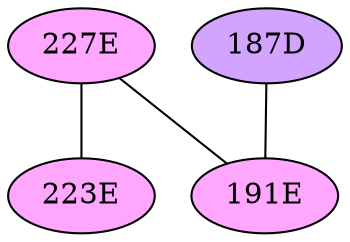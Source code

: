 // The Round Table
graph {
	"227E" [fillcolor="#FFA6FF" style=radial]
	"223E" [fillcolor="#FFA6FF" style=radial]
	"227E" -- "223E" [penwidth=1]
	"227E" [fillcolor="#FFA6FF" style=radial]
	"191E" [fillcolor="#FFA6FF" style=radial]
	"227E" -- "191E" [penwidth=1]
	"187D" [fillcolor="#D3A4FF" style=radial]
	"191E" [fillcolor="#FFA6FF" style=radial]
	"187D" -- "191E" [penwidth=1]
}
